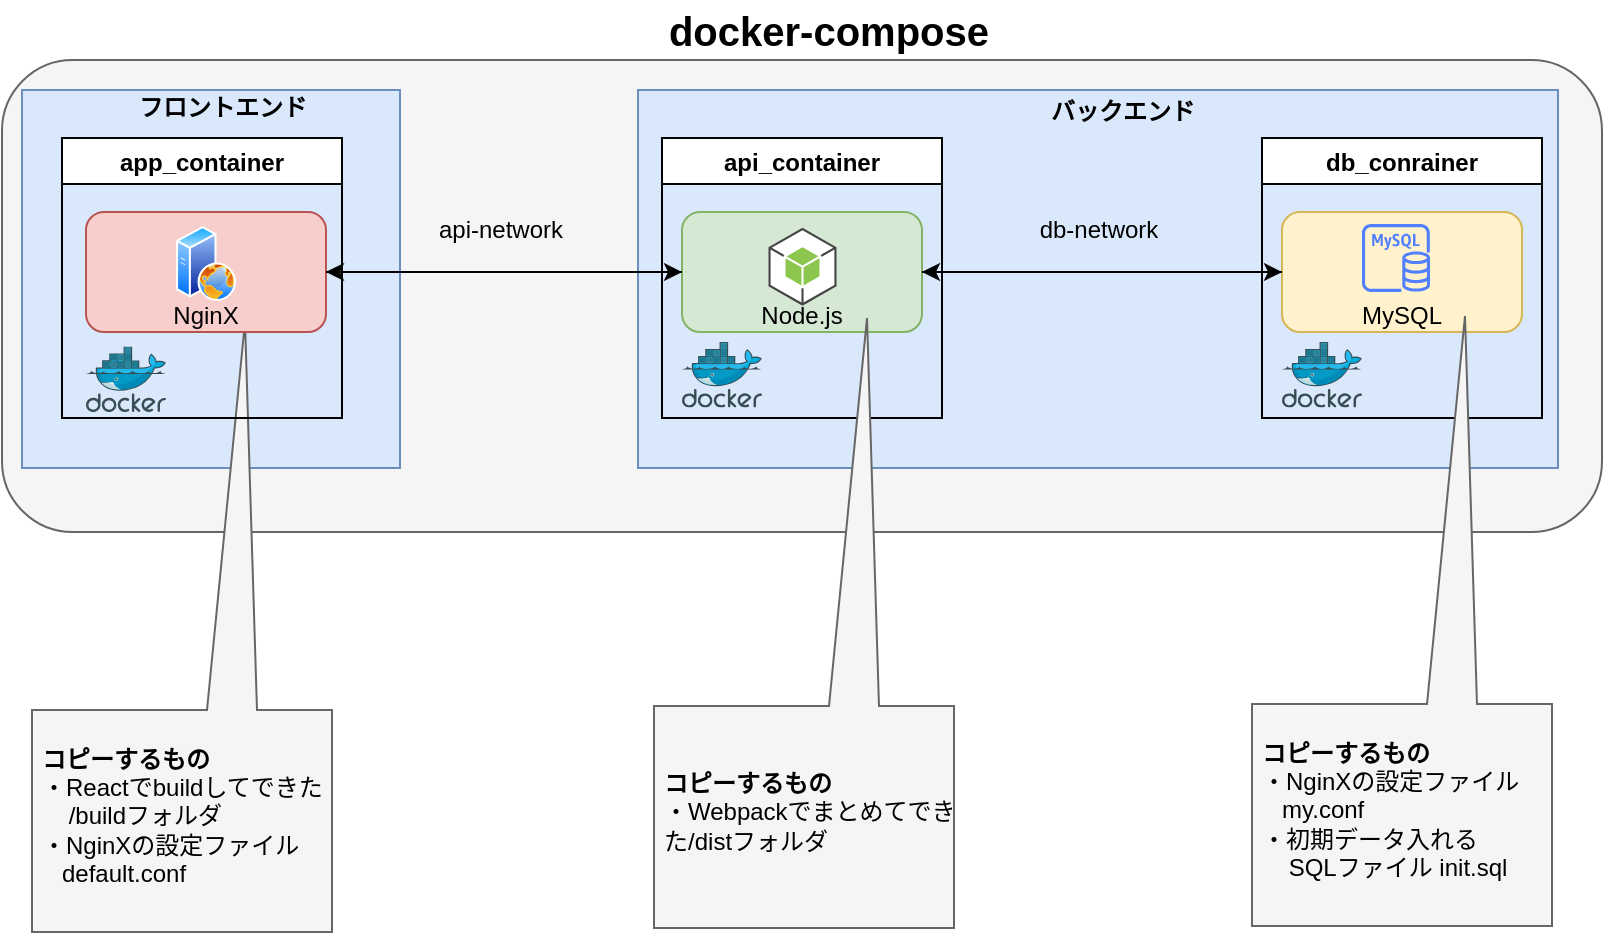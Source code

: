 <mxfile version="15.4.0" type="device"><diagram id="ZBgesZ4gI1xqDFLB4Myz" name="ページ1"><mxGraphModel dx="1086" dy="806" grid="0" gridSize="10" guides="1" tooltips="1" connect="1" arrows="1" fold="1" page="1" pageScale="1" pageWidth="827" pageHeight="1169" math="0" shadow="0"><root><mxCell id="0"/><mxCell id="1" parent="0"/><mxCell id="OrbzxqCPWuQZ1_IfQPR7-17" value="" style="rounded=1;whiteSpace=wrap;html=1;fillColor=#f5f5f5;strokeColor=#666666;fontColor=#333333;" vertex="1" parent="1"><mxGeometry y="41" width="800" height="236" as="geometry"/></mxCell><mxCell id="OrbzxqCPWuQZ1_IfQPR7-26" value="" style="rounded=0;whiteSpace=wrap;html=1;fillColor=#dae8fc;strokeColor=#6c8ebf;" vertex="1" parent="1"><mxGeometry x="10" y="56" width="189" height="189" as="geometry"/></mxCell><mxCell id="OrbzxqCPWuQZ1_IfQPR7-25" value="" style="rounded=0;whiteSpace=wrap;html=1;fillColor=#dae8fc;strokeColor=#6c8ebf;" vertex="1" parent="1"><mxGeometry x="318" y="56" width="460" height="189" as="geometry"/></mxCell><mxCell id="OrbzxqCPWuQZ1_IfQPR7-9" value="" style="group" vertex="1" connectable="0" parent="1"><mxGeometry x="15" y="205" width="163" height="272" as="geometry"/></mxCell><mxCell id="ApRS1h81_bPbDOmvWI7--37" value="" style="shape=callout;whiteSpace=wrap;html=1;perimeter=calloutPerimeter;position2=0.29;size=194;position=0.25;rotation=-180;fillColor=#f5f5f5;strokeColor=#666666;base=25;fontColor=#333333;" parent="OrbzxqCPWuQZ1_IfQPR7-9" vertex="1"><mxGeometry y="-33" width="150" height="305" as="geometry"/></mxCell><mxCell id="ApRS1h81_bPbDOmvWI7--38" value="&lt;div&gt;&lt;span&gt;&lt;b&gt;コピーするもの&lt;/b&gt;&lt;/span&gt;&lt;/div&gt;・Reactでbuildしてできた&lt;br&gt;&amp;nbsp; &amp;nbsp; /buildフォルダ&lt;br&gt;・NginXの設定ファイル&lt;br&gt;&amp;nbsp; &amp;nbsp;default.conf" style="text;html=1;strokeColor=none;fillColor=none;align=left;verticalAlign=middle;whiteSpace=wrap;rounded=0;" parent="OrbzxqCPWuQZ1_IfQPR7-9" vertex="1"><mxGeometry x="3" y="161" width="160" height="106.47" as="geometry"/></mxCell><mxCell id="ApRS1h81_bPbDOmvWI7--15" value="api_container" style="swimlane;startSize=23;" parent="1" vertex="1"><mxGeometry x="330" y="80" width="140" height="140" as="geometry"><mxRectangle x="40" y="40" width="92" height="23" as="alternateBounds"/></mxGeometry></mxCell><mxCell id="OrbzxqCPWuQZ1_IfQPR7-5" value="" style="group" vertex="1" connectable="0" parent="ApRS1h81_bPbDOmvWI7--15"><mxGeometry x="-30" y="-3" width="200" height="140" as="geometry"/></mxCell><mxCell id="ApRS1h81_bPbDOmvWI7--3" value="&lt;br&gt;&lt;br&gt;&lt;br&gt;Node.js" style="rounded=1;whiteSpace=wrap;html=1;fillColor=#d5e8d4;strokeColor=#82b366;" parent="OrbzxqCPWuQZ1_IfQPR7-5" vertex="1"><mxGeometry x="40" y="40" width="120" height="60" as="geometry"/></mxCell><mxCell id="ApRS1h81_bPbDOmvWI7--22" value="" style="outlineConnect=0;dashed=0;verticalLabelPosition=bottom;verticalAlign=top;align=center;html=1;shape=mxgraph.aws3.android;fillColor=#8CC64F;gradientColor=none;" parent="OrbzxqCPWuQZ1_IfQPR7-5" vertex="1"><mxGeometry x="83.25" y="47.86" width="34" height="39" as="geometry"/></mxCell><mxCell id="ApRS1h81_bPbDOmvWI7--20" value="" style="sketch=0;aspect=fixed;html=1;points=[];align=center;image;fontSize=12;image=img/lib/mscae/Docker.svg;" parent="OrbzxqCPWuQZ1_IfQPR7-5" vertex="1"><mxGeometry x="40" y="105" width="40" height="32.8" as="geometry"/></mxCell><mxCell id="ApRS1h81_bPbDOmvWI7--17" value="app_container" style="swimlane;startSize=23;" parent="1" vertex="1"><mxGeometry x="30" y="80" width="140" height="140" as="geometry"/></mxCell><mxCell id="ApRS1h81_bPbDOmvWI7--5" value="&lt;br&gt;&lt;br&gt;&lt;br&gt;NginX" style="rounded=1;whiteSpace=wrap;html=1;fillColor=#f8cecc;strokeColor=#b85450;" parent="ApRS1h81_bPbDOmvWI7--17" vertex="1"><mxGeometry x="12" y="37" width="120" height="60" as="geometry"/></mxCell><mxCell id="ApRS1h81_bPbDOmvWI7--24" value="" style="aspect=fixed;perimeter=ellipsePerimeter;html=1;align=center;shadow=0;dashed=0;spacingTop=3;image;image=img/lib/active_directory/web_server.svg;" parent="ApRS1h81_bPbDOmvWI7--17" vertex="1"><mxGeometry x="57" y="44" width="30" height="37.5" as="geometry"/></mxCell><mxCell id="ApRS1h81_bPbDOmvWI7--19" value="" style="sketch=0;aspect=fixed;html=1;points=[];align=center;image;fontSize=12;image=img/lib/mscae/Docker.svg;" parent="ApRS1h81_bPbDOmvWI7--17" vertex="1"><mxGeometry x="12" y="104.2" width="40" height="32.8" as="geometry"/></mxCell><mxCell id="ApRS1h81_bPbDOmvWI7--35" value="db-network" style="text;html=1;align=center;verticalAlign=middle;resizable=0;points=[];autosize=1;strokeColor=none;fillColor=none;" parent="1" vertex="1"><mxGeometry x="513" y="116" width="70" height="20" as="geometry"/></mxCell><mxCell id="ApRS1h81_bPbDOmvWI7--34" value="api-network" style="text;html=1;align=center;verticalAlign=middle;resizable=0;points=[];autosize=1;strokeColor=none;fillColor=none;" parent="1" vertex="1"><mxGeometry x="209" y="116" width="80" height="20" as="geometry"/></mxCell><mxCell id="OrbzxqCPWuQZ1_IfQPR7-12" value="db_conrainer" style="swimlane;" vertex="1" parent="1"><mxGeometry x="630" y="80" width="140" height="140" as="geometry"/></mxCell><mxCell id="ApRS1h81_bPbDOmvWI7--4" value="&lt;br&gt;&lt;br&gt;&lt;br&gt;MySQL" style="rounded=1;whiteSpace=wrap;html=1;fillColor=#fff2cc;strokeColor=#d6b656;" parent="OrbzxqCPWuQZ1_IfQPR7-12" vertex="1"><mxGeometry x="10" y="36.997" width="120" height="60" as="geometry"/></mxCell><mxCell id="OrbzxqCPWuQZ1_IfQPR7-11" value="" style="sketch=0;aspect=fixed;html=1;points=[];align=center;image;fontSize=12;image=img/lib/mscae/Docker.svg;" vertex="1" parent="OrbzxqCPWuQZ1_IfQPR7-12"><mxGeometry x="10" y="102" width="40" height="32.8" as="geometry"/></mxCell><mxCell id="ApRS1h81_bPbDOmvWI7--23" value="" style="sketch=0;outlineConnect=0;fontColor=#232F3E;gradientColor=none;fillColor=#527FFF;strokeColor=none;dashed=0;verticalLabelPosition=bottom;verticalAlign=top;align=center;html=1;fontSize=12;fontStyle=0;aspect=fixed;pointerEvents=1;shape=mxgraph.aws4.rds_mysql_instance;" parent="OrbzxqCPWuQZ1_IfQPR7-12" vertex="1"><mxGeometry x="50" y="43" width="34" height="34" as="geometry"/></mxCell><mxCell id="OrbzxqCPWuQZ1_IfQPR7-13" style="edgeStyle=orthogonalEdgeStyle;rounded=0;orthogonalLoop=1;jettySize=auto;html=1;exitX=1;exitY=0.5;exitDx=0;exitDy=0;entryX=0;entryY=0.5;entryDx=0;entryDy=0;" edge="1" parent="1" source="ApRS1h81_bPbDOmvWI7--5" target="ApRS1h81_bPbDOmvWI7--3"><mxGeometry relative="1" as="geometry"/></mxCell><mxCell id="OrbzxqCPWuQZ1_IfQPR7-14" style="edgeStyle=orthogonalEdgeStyle;rounded=0;orthogonalLoop=1;jettySize=auto;html=1;exitX=1;exitY=0.5;exitDx=0;exitDy=0;" edge="1" parent="1" source="ApRS1h81_bPbDOmvWI7--3" target="ApRS1h81_bPbDOmvWI7--4"><mxGeometry relative="1" as="geometry"/></mxCell><mxCell id="OrbzxqCPWuQZ1_IfQPR7-15" style="edgeStyle=orthogonalEdgeStyle;rounded=0;orthogonalLoop=1;jettySize=auto;html=1;exitX=0;exitY=0.5;exitDx=0;exitDy=0;entryX=1;entryY=0.5;entryDx=0;entryDy=0;" edge="1" parent="1" source="ApRS1h81_bPbDOmvWI7--3" target="ApRS1h81_bPbDOmvWI7--5"><mxGeometry relative="1" as="geometry"/></mxCell><mxCell id="OrbzxqCPWuQZ1_IfQPR7-16" style="edgeStyle=orthogonalEdgeStyle;rounded=0;orthogonalLoop=1;jettySize=auto;html=1;exitX=0;exitY=0.5;exitDx=0;exitDy=0;entryX=1;entryY=0.5;entryDx=0;entryDy=0;" edge="1" parent="1" source="ApRS1h81_bPbDOmvWI7--4" target="ApRS1h81_bPbDOmvWI7--3"><mxGeometry relative="1" as="geometry"/></mxCell><mxCell id="OrbzxqCPWuQZ1_IfQPR7-18" value="&lt;b&gt;&lt;font style=&quot;font-size: 20px&quot;&gt;docker-compose&lt;/font&gt;&lt;/b&gt;" style="text;html=1;strokeColor=none;fillColor=none;align=center;verticalAlign=middle;whiteSpace=wrap;rounded=0;" vertex="1" parent="1"><mxGeometry x="322" y="11" width="183" height="30" as="geometry"/></mxCell><mxCell id="OrbzxqCPWuQZ1_IfQPR7-19" value="" style="group" vertex="1" connectable="0" parent="1"><mxGeometry x="326" y="203" width="163" height="272" as="geometry"/></mxCell><mxCell id="OrbzxqCPWuQZ1_IfQPR7-20" value="" style="shape=callout;whiteSpace=wrap;html=1;perimeter=calloutPerimeter;position2=0.29;size=194;position=0.25;rotation=-180;fillColor=#f5f5f5;strokeColor=#666666;base=25;fontColor=#333333;" vertex="1" parent="OrbzxqCPWuQZ1_IfQPR7-19"><mxGeometry y="-33" width="150" height="305" as="geometry"/></mxCell><mxCell id="OrbzxqCPWuQZ1_IfQPR7-21" value="&lt;div&gt;&lt;b&gt;コピーするもの&lt;/b&gt;&lt;/div&gt;&lt;div&gt;・Webpackでまとめてできた&lt;span&gt;/distフォルダ&lt;/span&gt;&lt;/div&gt;&lt;div&gt;&lt;/div&gt;" style="text;html=1;strokeColor=none;fillColor=none;align=left;verticalAlign=middle;whiteSpace=wrap;rounded=0;" vertex="1" parent="OrbzxqCPWuQZ1_IfQPR7-19"><mxGeometry x="3" y="161" width="160" height="106.47" as="geometry"/></mxCell><mxCell id="OrbzxqCPWuQZ1_IfQPR7-22" value="" style="group" vertex="1" connectable="0" parent="1"><mxGeometry x="625" y="202" width="163" height="272" as="geometry"/></mxCell><mxCell id="OrbzxqCPWuQZ1_IfQPR7-23" value="" style="shape=callout;whiteSpace=wrap;html=1;perimeter=calloutPerimeter;position2=0.29;size=194;position=0.25;rotation=-180;fillColor=#f5f5f5;strokeColor=#666666;base=25;fontColor=#333333;" vertex="1" parent="OrbzxqCPWuQZ1_IfQPR7-22"><mxGeometry y="-33" width="150" height="305" as="geometry"/></mxCell><mxCell id="OrbzxqCPWuQZ1_IfQPR7-24" value="&lt;div&gt;&lt;span&gt;&lt;b&gt;コピーするもの&lt;/b&gt;&lt;/span&gt;&lt;/div&gt;・NginXの設定ファイル&lt;br&gt;&amp;nbsp; &amp;nbsp;my.conf&lt;br&gt;・初期データ入れる&lt;br&gt;&amp;nbsp; &amp;nbsp; SQLファイル init.sql" style="text;html=1;strokeColor=none;fillColor=none;align=left;verticalAlign=middle;whiteSpace=wrap;rounded=0;" vertex="1" parent="OrbzxqCPWuQZ1_IfQPR7-22"><mxGeometry x="3" y="161" width="160" height="106.47" as="geometry"/></mxCell><mxCell id="OrbzxqCPWuQZ1_IfQPR7-27" value="&lt;b&gt;&lt;font style=&quot;font-size: 12px&quot;&gt;フロントエンド&lt;/font&gt;&lt;/b&gt;" style="text;html=1;strokeColor=none;fillColor=none;align=center;verticalAlign=middle;whiteSpace=wrap;rounded=0;" vertex="1" parent="1"><mxGeometry x="66.5" y="50" width="86.5" height="30" as="geometry"/></mxCell><mxCell id="OrbzxqCPWuQZ1_IfQPR7-28" value="バックエンド" style="text;html=1;strokeColor=none;fillColor=none;align=center;verticalAlign=middle;whiteSpace=wrap;rounded=0;fontStyle=1" vertex="1" parent="1"><mxGeometry x="517" y="52" width="86.5" height="30" as="geometry"/></mxCell></root></mxGraphModel></diagram></mxfile>